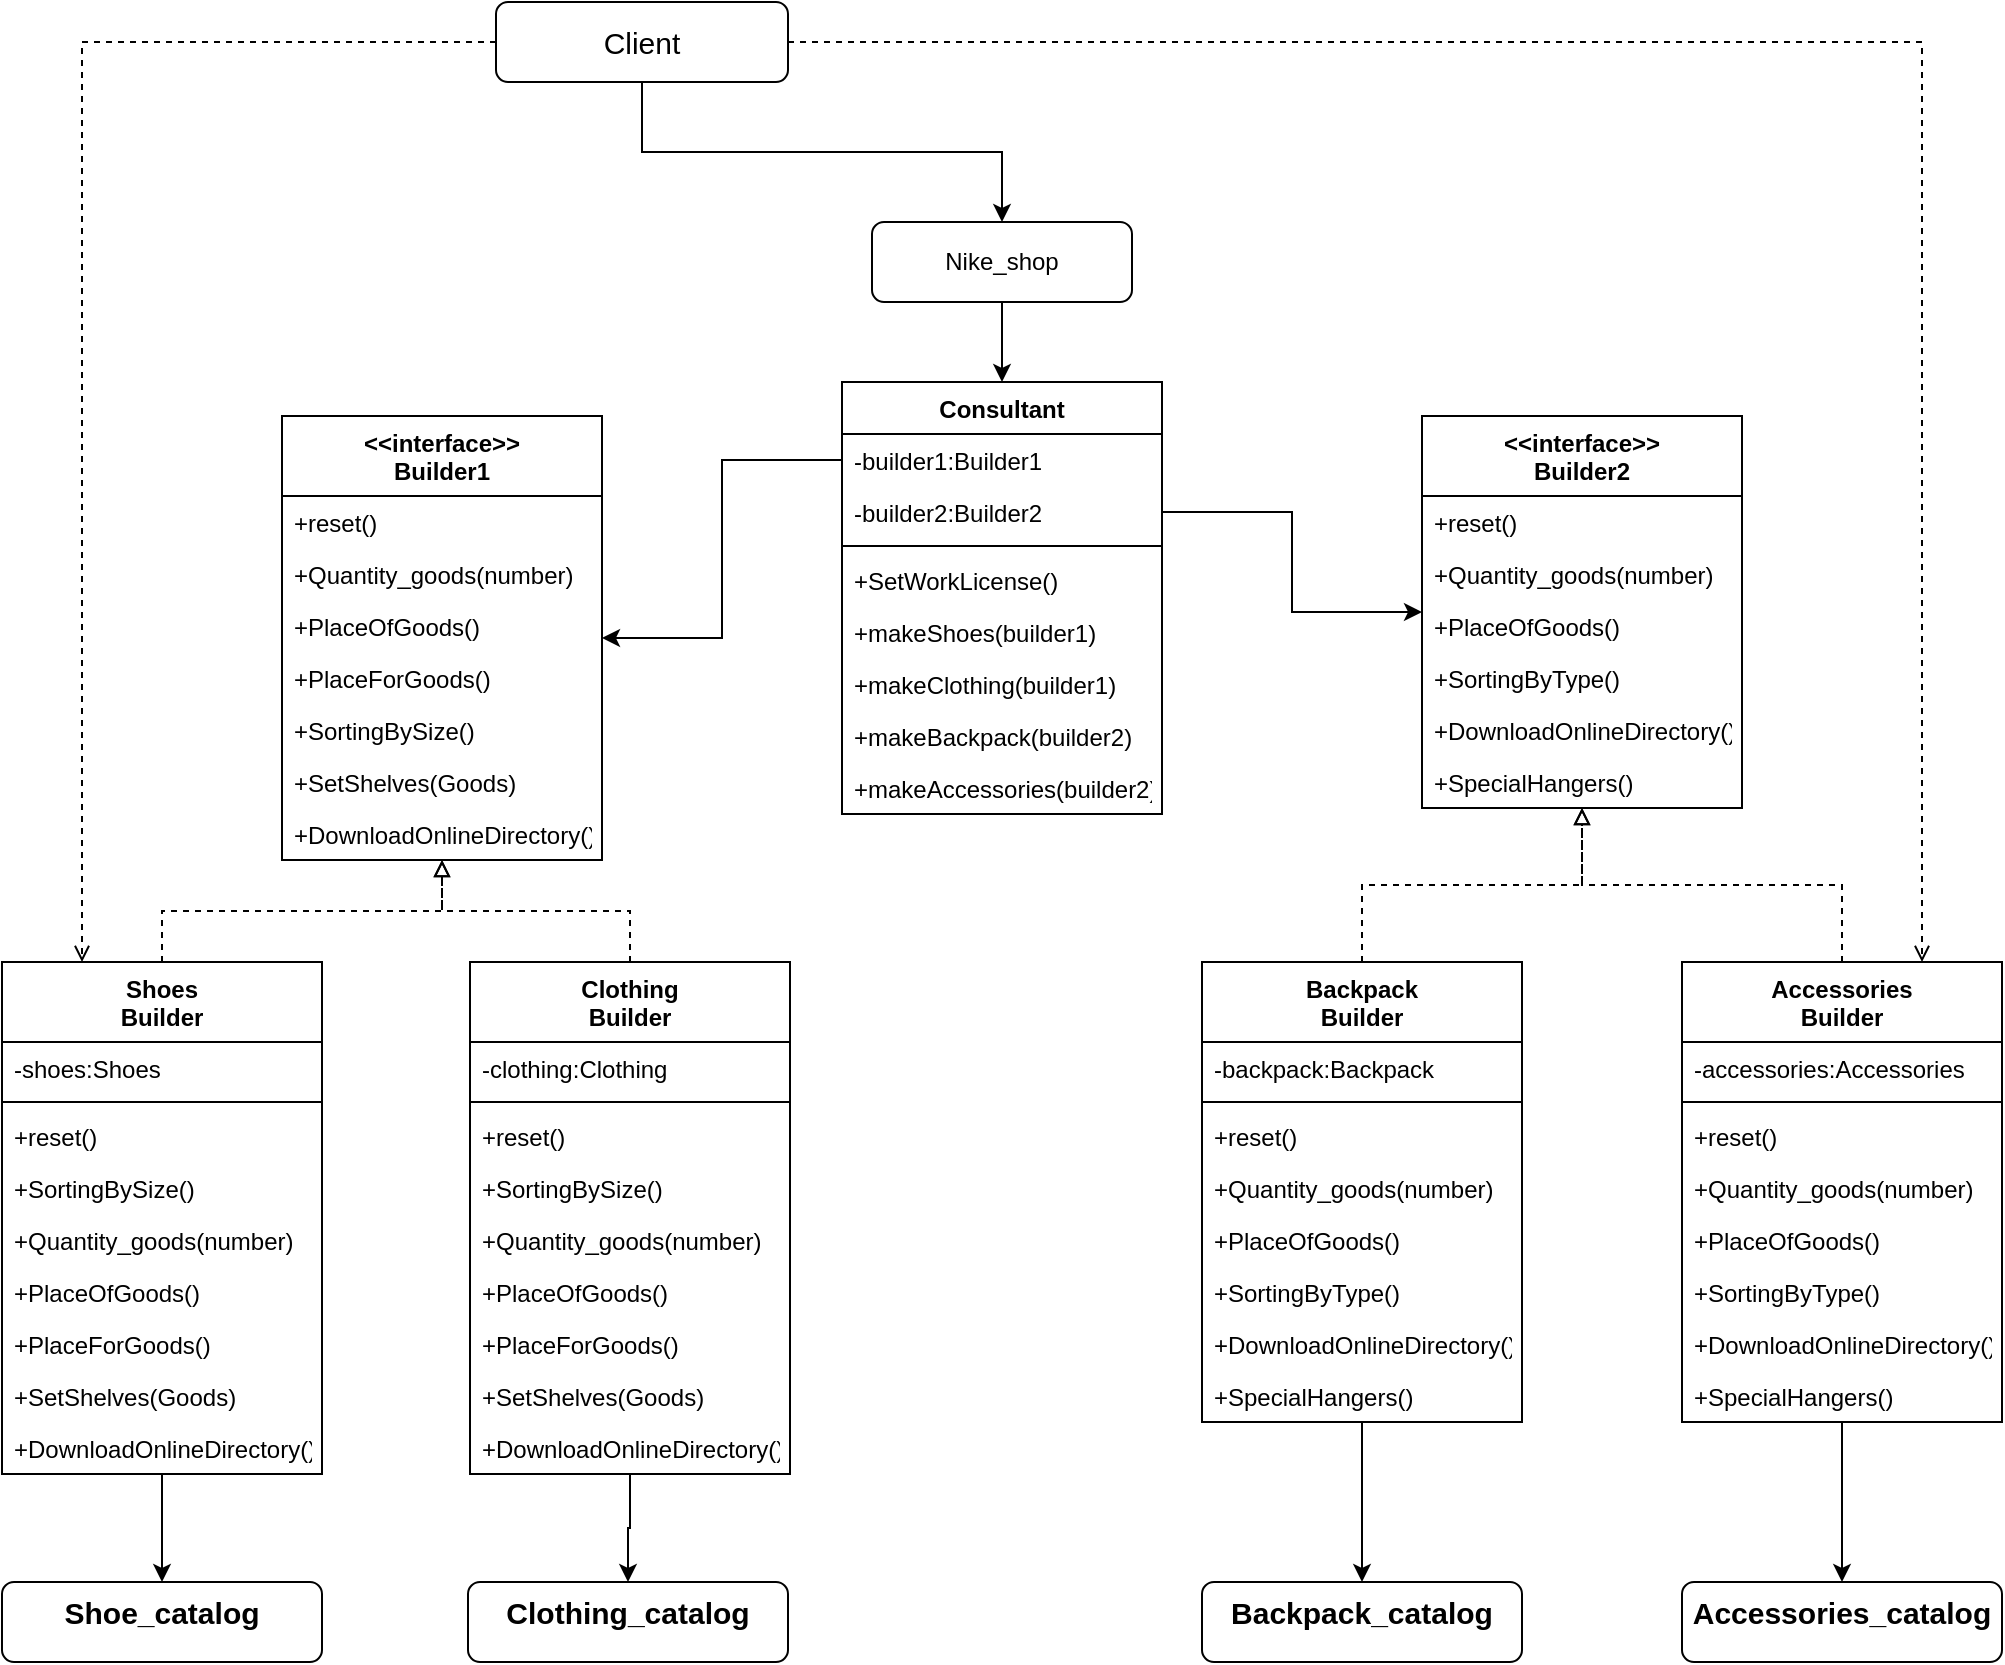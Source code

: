 <mxfile version="19.0.0" type="device"><diagram id="C5RBs43oDa-KdzZeNtuy" name="Page-1"><mxGraphModel dx="1038" dy="649" grid="1" gridSize="10" guides="1" tooltips="1" connect="1" arrows="1" fold="1" page="1" pageScale="1" pageWidth="827" pageHeight="1169" math="0" shadow="0"><root><mxCell id="WIyWlLk6GJQsqaUBKTNV-0"/><mxCell id="WIyWlLk6GJQsqaUBKTNV-1" parent="WIyWlLk6GJQsqaUBKTNV-0"/><mxCell id="Y2ET0zggPLrMAuGRMb3M-99" style="edgeStyle=orthogonalEdgeStyle;rounded=0;orthogonalLoop=1;jettySize=auto;html=1;exitX=0.5;exitY=1;exitDx=0;exitDy=0;entryX=0.5;entryY=0;entryDx=0;entryDy=0;fontSize=15;endArrow=classic;endFill=1;" parent="WIyWlLk6GJQsqaUBKTNV-1" source="Y2ET0zggPLrMAuGRMb3M-0" target="Y2ET0zggPLrMAuGRMb3M-1" edge="1"><mxGeometry relative="1" as="geometry"/></mxCell><mxCell id="Y2ET0zggPLrMAuGRMb3M-0" value="Nike_shop" style="rounded=1;whiteSpace=wrap;html=1;" parent="WIyWlLk6GJQsqaUBKTNV-1" vertex="1"><mxGeometry x="535" y="140" width="130" height="40" as="geometry"/></mxCell><mxCell id="Y2ET0zggPLrMAuGRMb3M-1" value="Consultant" style="swimlane;fontStyle=1;align=center;verticalAlign=top;childLayout=stackLayout;horizontal=1;startSize=26;horizontalStack=0;resizeParent=1;resizeParentMax=0;resizeLast=0;collapsible=1;marginBottom=0;" parent="WIyWlLk6GJQsqaUBKTNV-1" vertex="1"><mxGeometry x="520" y="220" width="160" height="216" as="geometry"/></mxCell><mxCell id="Y2ET0zggPLrMAuGRMb3M-2" value="-builder1:Builder1" style="text;strokeColor=none;fillColor=none;align=left;verticalAlign=top;spacingLeft=4;spacingRight=4;overflow=hidden;rotatable=0;points=[[0,0.5],[1,0.5]];portConstraint=eastwest;" parent="Y2ET0zggPLrMAuGRMb3M-1" vertex="1"><mxGeometry y="26" width="160" height="26" as="geometry"/></mxCell><mxCell id="Y2ET0zggPLrMAuGRMb3M-95" value="-builder2:Builder2" style="text;strokeColor=none;fillColor=none;align=left;verticalAlign=top;spacingLeft=4;spacingRight=4;overflow=hidden;rotatable=0;points=[[0,0.5],[1,0.5]];portConstraint=eastwest;" parent="Y2ET0zggPLrMAuGRMb3M-1" vertex="1"><mxGeometry y="52" width="160" height="26" as="geometry"/></mxCell><mxCell id="Y2ET0zggPLrMAuGRMb3M-3" value="" style="line;strokeWidth=1;fillColor=none;align=left;verticalAlign=middle;spacingTop=-1;spacingLeft=3;spacingRight=3;rotatable=0;labelPosition=right;points=[];portConstraint=eastwest;" parent="Y2ET0zggPLrMAuGRMb3M-1" vertex="1"><mxGeometry y="78" width="160" height="8" as="geometry"/></mxCell><mxCell id="Y2ET0zggPLrMAuGRMb3M-4" value="+SetWorkLicense()" style="text;strokeColor=none;fillColor=none;align=left;verticalAlign=top;spacingLeft=4;spacingRight=4;overflow=hidden;rotatable=0;points=[[0,0.5],[1,0.5]];portConstraint=eastwest;" parent="Y2ET0zggPLrMAuGRMb3M-1" vertex="1"><mxGeometry y="86" width="160" height="26" as="geometry"/></mxCell><mxCell id="Y2ET0zggPLrMAuGRMb3M-96" value="+makeShoes(builder1)" style="text;strokeColor=none;fillColor=none;align=left;verticalAlign=top;spacingLeft=4;spacingRight=4;overflow=hidden;rotatable=0;points=[[0,0.5],[1,0.5]];portConstraint=eastwest;" parent="Y2ET0zggPLrMAuGRMb3M-1" vertex="1"><mxGeometry y="112" width="160" height="26" as="geometry"/></mxCell><mxCell id="Y2ET0zggPLrMAuGRMb3M-104" value="+makeClothing(builder1)" style="text;strokeColor=none;fillColor=none;align=left;verticalAlign=top;spacingLeft=4;spacingRight=4;overflow=hidden;rotatable=0;points=[[0,0.5],[1,0.5]];portConstraint=eastwest;" parent="Y2ET0zggPLrMAuGRMb3M-1" vertex="1"><mxGeometry y="138" width="160" height="26" as="geometry"/></mxCell><mxCell id="Y2ET0zggPLrMAuGRMb3M-105" value="+makeBackpack(builder2)" style="text;strokeColor=none;fillColor=none;align=left;verticalAlign=top;spacingLeft=4;spacingRight=4;overflow=hidden;rotatable=0;points=[[0,0.5],[1,0.5]];portConstraint=eastwest;" parent="Y2ET0zggPLrMAuGRMb3M-1" vertex="1"><mxGeometry y="164" width="160" height="26" as="geometry"/></mxCell><mxCell id="Y2ET0zggPLrMAuGRMb3M-106" value="+makeAccessories(builder2)" style="text;strokeColor=none;fillColor=none;align=left;verticalAlign=top;spacingLeft=4;spacingRight=4;overflow=hidden;rotatable=0;points=[[0,0.5],[1,0.5]];portConstraint=eastwest;" parent="Y2ET0zggPLrMAuGRMb3M-1" vertex="1"><mxGeometry y="190" width="160" height="26" as="geometry"/></mxCell><mxCell id="Y2ET0zggPLrMAuGRMb3M-5" value="&lt;&lt;interface&gt;&gt;&#10;Builder1" style="swimlane;fontStyle=1;align=center;verticalAlign=top;childLayout=stackLayout;horizontal=1;startSize=40;horizontalStack=0;resizeParent=1;resizeParentMax=0;resizeLast=0;collapsible=1;marginBottom=0;" parent="WIyWlLk6GJQsqaUBKTNV-1" vertex="1"><mxGeometry x="240" y="237" width="160" height="222" as="geometry"/></mxCell><mxCell id="Y2ET0zggPLrMAuGRMb3M-82" value="+reset()" style="text;strokeColor=none;fillColor=none;align=left;verticalAlign=top;spacingLeft=4;spacingRight=4;overflow=hidden;rotatable=0;points=[[0,0.5],[1,0.5]];portConstraint=eastwest;" parent="Y2ET0zggPLrMAuGRMb3M-5" vertex="1"><mxGeometry y="40" width="160" height="26" as="geometry"/></mxCell><mxCell id="Y2ET0zggPLrMAuGRMb3M-8" value="+Quantity_goods(number)" style="text;strokeColor=none;fillColor=none;align=left;verticalAlign=top;spacingLeft=4;spacingRight=4;overflow=hidden;rotatable=0;points=[[0,0.5],[1,0.5]];portConstraint=eastwest;" parent="Y2ET0zggPLrMAuGRMb3M-5" vertex="1"><mxGeometry y="66" width="160" height="26" as="geometry"/></mxCell><mxCell id="Y2ET0zggPLrMAuGRMb3M-11" value="+PlaceOfGoods()" style="text;strokeColor=none;fillColor=none;align=left;verticalAlign=top;spacingLeft=4;spacingRight=4;overflow=hidden;rotatable=0;points=[[0,0.5],[1,0.5]];portConstraint=eastwest;" parent="Y2ET0zggPLrMAuGRMb3M-5" vertex="1"><mxGeometry y="92" width="160" height="26" as="geometry"/></mxCell><mxCell id="Y2ET0zggPLrMAuGRMb3M-12" value="+PlaceForGoods()" style="text;strokeColor=none;fillColor=none;align=left;verticalAlign=top;spacingLeft=4;spacingRight=4;overflow=hidden;rotatable=0;points=[[0,0.5],[1,0.5]];portConstraint=eastwest;" parent="Y2ET0zggPLrMAuGRMb3M-5" vertex="1"><mxGeometry y="118" width="160" height="26" as="geometry"/></mxCell><mxCell id="Y2ET0zggPLrMAuGRMb3M-13" value="+SortingBySize()" style="text;strokeColor=none;fillColor=none;align=left;verticalAlign=top;spacingLeft=4;spacingRight=4;overflow=hidden;rotatable=0;points=[[0,0.5],[1,0.5]];portConstraint=eastwest;" parent="Y2ET0zggPLrMAuGRMb3M-5" vertex="1"><mxGeometry y="144" width="160" height="26" as="geometry"/></mxCell><mxCell id="Y2ET0zggPLrMAuGRMb3M-75" value="+SetShelves(Goods)" style="text;strokeColor=none;fillColor=none;align=left;verticalAlign=top;spacingLeft=4;spacingRight=4;overflow=hidden;rotatable=0;points=[[0,0.5],[1,0.5]];portConstraint=eastwest;" parent="Y2ET0zggPLrMAuGRMb3M-5" vertex="1"><mxGeometry y="170" width="160" height="26" as="geometry"/></mxCell><mxCell id="Y2ET0zggPLrMAuGRMb3M-14" value="+DownloadOnlineDirectory()" style="text;strokeColor=none;fillColor=none;align=left;verticalAlign=top;spacingLeft=4;spacingRight=4;overflow=hidden;rotatable=0;points=[[0,0.5],[1,0.5]];portConstraint=eastwest;" parent="Y2ET0zggPLrMAuGRMb3M-5" vertex="1"><mxGeometry y="196" width="160" height="26" as="geometry"/></mxCell><mxCell id="Y2ET0zggPLrMAuGRMb3M-25" value="" style="edgeStyle=orthogonalEdgeStyle;rounded=0;orthogonalLoop=1;jettySize=auto;html=1;" parent="WIyWlLk6GJQsqaUBKTNV-1" source="Y2ET0zggPLrMAuGRMb3M-15" target="Y2ET0zggPLrMAuGRMb3M-24" edge="1"><mxGeometry relative="1" as="geometry"/></mxCell><mxCell id="Y2ET0zggPLrMAuGRMb3M-26" style="edgeStyle=orthogonalEdgeStyle;rounded=0;orthogonalLoop=1;jettySize=auto;html=1;exitX=0.5;exitY=0;exitDx=0;exitDy=0;fontSize=15;endArrow=block;endFill=0;dashed=1;" parent="WIyWlLk6GJQsqaUBKTNV-1" source="Y2ET0zggPLrMAuGRMb3M-15" target="Y2ET0zggPLrMAuGRMb3M-5" edge="1"><mxGeometry relative="1" as="geometry"/></mxCell><mxCell id="Y2ET0zggPLrMAuGRMb3M-15" value="Shoes&#10;Builder" style="swimlane;fontStyle=1;align=center;verticalAlign=top;childLayout=stackLayout;horizontal=1;startSize=40;horizontalStack=0;resizeParent=1;resizeParentMax=0;resizeLast=0;collapsible=1;marginBottom=0;" parent="WIyWlLk6GJQsqaUBKTNV-1" vertex="1"><mxGeometry x="100" y="510" width="160" height="256" as="geometry"/></mxCell><mxCell id="Y2ET0zggPLrMAuGRMb3M-16" value="-shoes:Shoes" style="text;strokeColor=none;fillColor=none;align=left;verticalAlign=top;spacingLeft=4;spacingRight=4;overflow=hidden;rotatable=0;points=[[0,0.5],[1,0.5]];portConstraint=eastwest;" parent="Y2ET0zggPLrMAuGRMb3M-15" vertex="1"><mxGeometry y="40" width="160" height="26" as="geometry"/></mxCell><mxCell id="Y2ET0zggPLrMAuGRMb3M-17" value="" style="line;strokeWidth=1;fillColor=none;align=left;verticalAlign=middle;spacingTop=-1;spacingLeft=3;spacingRight=3;rotatable=0;labelPosition=right;points=[];portConstraint=eastwest;" parent="Y2ET0zggPLrMAuGRMb3M-15" vertex="1"><mxGeometry y="66" width="160" height="8" as="geometry"/></mxCell><mxCell id="Y2ET0zggPLrMAuGRMb3M-83" value="+reset()" style="text;strokeColor=none;fillColor=none;align=left;verticalAlign=top;spacingLeft=4;spacingRight=4;overflow=hidden;rotatable=0;points=[[0,0.5],[1,0.5]];portConstraint=eastwest;" parent="Y2ET0zggPLrMAuGRMb3M-15" vertex="1"><mxGeometry y="74" width="160" height="26" as="geometry"/></mxCell><mxCell id="Y2ET0zggPLrMAuGRMb3M-22" value="+SortingBySize()" style="text;strokeColor=none;fillColor=none;align=left;verticalAlign=top;spacingLeft=4;spacingRight=4;overflow=hidden;rotatable=0;points=[[0,0.5],[1,0.5]];portConstraint=eastwest;" parent="Y2ET0zggPLrMAuGRMb3M-15" vertex="1"><mxGeometry y="100" width="160" height="26" as="geometry"/></mxCell><mxCell id="Y2ET0zggPLrMAuGRMb3M-19" value="+Quantity_goods(number)" style="text;strokeColor=none;fillColor=none;align=left;verticalAlign=top;spacingLeft=4;spacingRight=4;overflow=hidden;rotatable=0;points=[[0,0.5],[1,0.5]];portConstraint=eastwest;" parent="Y2ET0zggPLrMAuGRMb3M-15" vertex="1"><mxGeometry y="126" width="160" height="26" as="geometry"/></mxCell><mxCell id="Y2ET0zggPLrMAuGRMb3M-20" value="+PlaceOfGoods()" style="text;strokeColor=none;fillColor=none;align=left;verticalAlign=top;spacingLeft=4;spacingRight=4;overflow=hidden;rotatable=0;points=[[0,0.5],[1,0.5]];portConstraint=eastwest;" parent="Y2ET0zggPLrMAuGRMb3M-15" vertex="1"><mxGeometry y="152" width="160" height="26" as="geometry"/></mxCell><mxCell id="Y2ET0zggPLrMAuGRMb3M-21" value="+PlaceForGoods()" style="text;strokeColor=none;fillColor=none;align=left;verticalAlign=top;spacingLeft=4;spacingRight=4;overflow=hidden;rotatable=0;points=[[0,0.5],[1,0.5]];portConstraint=eastwest;" parent="Y2ET0zggPLrMAuGRMb3M-15" vertex="1"><mxGeometry y="178" width="160" height="26" as="geometry"/></mxCell><mxCell id="Y2ET0zggPLrMAuGRMb3M-76" value="+SetShelves(Goods)" style="text;strokeColor=none;fillColor=none;align=left;verticalAlign=top;spacingLeft=4;spacingRight=4;overflow=hidden;rotatable=0;points=[[0,0.5],[1,0.5]];portConstraint=eastwest;" parent="Y2ET0zggPLrMAuGRMb3M-15" vertex="1"><mxGeometry y="204" width="160" height="26" as="geometry"/></mxCell><mxCell id="Y2ET0zggPLrMAuGRMb3M-23" value="+DownloadOnlineDirectory()" style="text;strokeColor=none;fillColor=none;align=left;verticalAlign=top;spacingLeft=4;spacingRight=4;overflow=hidden;rotatable=0;points=[[0,0.5],[1,0.5]];portConstraint=eastwest;" parent="Y2ET0zggPLrMAuGRMb3M-15" vertex="1"><mxGeometry y="230" width="160" height="26" as="geometry"/></mxCell><mxCell id="Y2ET0zggPLrMAuGRMb3M-24" value="&lt;font style=&quot;font-size: 15px;&quot;&gt;Shoe_catalog&lt;/font&gt;" style="rounded=1;whiteSpace=wrap;html=1;verticalAlign=top;fontStyle=1;startSize=40;" parent="WIyWlLk6GJQsqaUBKTNV-1" vertex="1"><mxGeometry x="100" y="820" width="160" height="40" as="geometry"/></mxCell><mxCell id="Y2ET0zggPLrMAuGRMb3M-36" value="" style="edgeStyle=orthogonalEdgeStyle;rounded=0;orthogonalLoop=1;jettySize=auto;html=1;fontSize=15;endArrow=classic;endFill=1;" parent="WIyWlLk6GJQsqaUBKTNV-1" source="Y2ET0zggPLrMAuGRMb3M-27" target="Y2ET0zggPLrMAuGRMb3M-35" edge="1"><mxGeometry relative="1" as="geometry"/></mxCell><mxCell id="Y2ET0zggPLrMAuGRMb3M-37" style="edgeStyle=orthogonalEdgeStyle;rounded=0;orthogonalLoop=1;jettySize=auto;html=1;exitX=0.5;exitY=0;exitDx=0;exitDy=0;fontSize=15;endArrow=block;endFill=0;dashed=1;" parent="WIyWlLk6GJQsqaUBKTNV-1" source="Y2ET0zggPLrMAuGRMb3M-27" target="Y2ET0zggPLrMAuGRMb3M-5" edge="1"><mxGeometry relative="1" as="geometry"/></mxCell><mxCell id="Y2ET0zggPLrMAuGRMb3M-27" value="Clothing&#10;Builder" style="swimlane;fontStyle=1;align=center;verticalAlign=top;childLayout=stackLayout;horizontal=1;startSize=40;horizontalStack=0;resizeParent=1;resizeParentMax=0;resizeLast=0;collapsible=1;marginBottom=0;" parent="WIyWlLk6GJQsqaUBKTNV-1" vertex="1"><mxGeometry x="334" y="510" width="160" height="256" as="geometry"/></mxCell><mxCell id="Y2ET0zggPLrMAuGRMb3M-28" value="-clothing:Clothing" style="text;strokeColor=none;fillColor=none;align=left;verticalAlign=top;spacingLeft=4;spacingRight=4;overflow=hidden;rotatable=0;points=[[0,0.5],[1,0.5]];portConstraint=eastwest;" parent="Y2ET0zggPLrMAuGRMb3M-27" vertex="1"><mxGeometry y="40" width="160" height="26" as="geometry"/></mxCell><mxCell id="Y2ET0zggPLrMAuGRMb3M-29" value="" style="line;strokeWidth=1;fillColor=none;align=left;verticalAlign=middle;spacingTop=-1;spacingLeft=3;spacingRight=3;rotatable=0;labelPosition=right;points=[];portConstraint=eastwest;" parent="Y2ET0zggPLrMAuGRMb3M-27" vertex="1"><mxGeometry y="66" width="160" height="8" as="geometry"/></mxCell><mxCell id="Y2ET0zggPLrMAuGRMb3M-84" value="+reset()" style="text;strokeColor=none;fillColor=none;align=left;verticalAlign=top;spacingLeft=4;spacingRight=4;overflow=hidden;rotatable=0;points=[[0,0.5],[1,0.5]];portConstraint=eastwest;" parent="Y2ET0zggPLrMAuGRMb3M-27" vertex="1"><mxGeometry y="74" width="160" height="26" as="geometry"/></mxCell><mxCell id="Y2ET0zggPLrMAuGRMb3M-30" value="+SortingBySize()" style="text;strokeColor=none;fillColor=none;align=left;verticalAlign=top;spacingLeft=4;spacingRight=4;overflow=hidden;rotatable=0;points=[[0,0.5],[1,0.5]];portConstraint=eastwest;" parent="Y2ET0zggPLrMAuGRMb3M-27" vertex="1"><mxGeometry y="100" width="160" height="26" as="geometry"/></mxCell><mxCell id="Y2ET0zggPLrMAuGRMb3M-31" value="+Quantity_goods(number)" style="text;strokeColor=none;fillColor=none;align=left;verticalAlign=top;spacingLeft=4;spacingRight=4;overflow=hidden;rotatable=0;points=[[0,0.5],[1,0.5]];portConstraint=eastwest;" parent="Y2ET0zggPLrMAuGRMb3M-27" vertex="1"><mxGeometry y="126" width="160" height="26" as="geometry"/></mxCell><mxCell id="Y2ET0zggPLrMAuGRMb3M-32" value="+PlaceOfGoods()" style="text;strokeColor=none;fillColor=none;align=left;verticalAlign=top;spacingLeft=4;spacingRight=4;overflow=hidden;rotatable=0;points=[[0,0.5],[1,0.5]];portConstraint=eastwest;" parent="Y2ET0zggPLrMAuGRMb3M-27" vertex="1"><mxGeometry y="152" width="160" height="26" as="geometry"/></mxCell><mxCell id="Y2ET0zggPLrMAuGRMb3M-33" value="+PlaceForGoods()" style="text;strokeColor=none;fillColor=none;align=left;verticalAlign=top;spacingLeft=4;spacingRight=4;overflow=hidden;rotatable=0;points=[[0,0.5],[1,0.5]];portConstraint=eastwest;" parent="Y2ET0zggPLrMAuGRMb3M-27" vertex="1"><mxGeometry y="178" width="160" height="26" as="geometry"/></mxCell><mxCell id="Y2ET0zggPLrMAuGRMb3M-77" value="+SetShelves(Goods)" style="text;strokeColor=none;fillColor=none;align=left;verticalAlign=top;spacingLeft=4;spacingRight=4;overflow=hidden;rotatable=0;points=[[0,0.5],[1,0.5]];portConstraint=eastwest;" parent="Y2ET0zggPLrMAuGRMb3M-27" vertex="1"><mxGeometry y="204" width="160" height="26" as="geometry"/></mxCell><mxCell id="Y2ET0zggPLrMAuGRMb3M-34" value="+DownloadOnlineDirectory()" style="text;strokeColor=none;fillColor=none;align=left;verticalAlign=top;spacingLeft=4;spacingRight=4;overflow=hidden;rotatable=0;points=[[0,0.5],[1,0.5]];portConstraint=eastwest;" parent="Y2ET0zggPLrMAuGRMb3M-27" vertex="1"><mxGeometry y="230" width="160" height="26" as="geometry"/></mxCell><mxCell id="Y2ET0zggPLrMAuGRMb3M-35" value="&lt;font style=&quot;font-size: 15px;&quot;&gt;Clothing_catalog&lt;/font&gt;" style="rounded=1;whiteSpace=wrap;html=1;verticalAlign=top;fontStyle=1;startSize=40;" parent="WIyWlLk6GJQsqaUBKTNV-1" vertex="1"><mxGeometry x="333" y="820" width="160" height="40" as="geometry"/></mxCell><mxCell id="Y2ET0zggPLrMAuGRMb3M-47" value="&lt;&lt;interface&gt;&gt;&#10;Builder2" style="swimlane;fontStyle=1;align=center;verticalAlign=top;childLayout=stackLayout;horizontal=1;startSize=40;horizontalStack=0;resizeParent=1;resizeParentMax=0;resizeLast=0;collapsible=1;marginBottom=0;" parent="WIyWlLk6GJQsqaUBKTNV-1" vertex="1"><mxGeometry x="810" y="237" width="160" height="196" as="geometry"/></mxCell><mxCell id="Y2ET0zggPLrMAuGRMb3M-48" value="+reset()" style="text;strokeColor=none;fillColor=none;align=left;verticalAlign=top;spacingLeft=4;spacingRight=4;overflow=hidden;rotatable=0;points=[[0,0.5],[1,0.5]];portConstraint=eastwest;" parent="Y2ET0zggPLrMAuGRMb3M-47" vertex="1"><mxGeometry y="40" width="160" height="26" as="geometry"/></mxCell><mxCell id="Y2ET0zggPLrMAuGRMb3M-79" value="+Quantity_goods(number)" style="text;strokeColor=none;fillColor=none;align=left;verticalAlign=top;spacingLeft=4;spacingRight=4;overflow=hidden;rotatable=0;points=[[0,0.5],[1,0.5]];portConstraint=eastwest;" parent="Y2ET0zggPLrMAuGRMb3M-47" vertex="1"><mxGeometry y="66" width="160" height="26" as="geometry"/></mxCell><mxCell id="Y2ET0zggPLrMAuGRMb3M-49" value="+PlaceOfGoods()" style="text;strokeColor=none;fillColor=none;align=left;verticalAlign=top;spacingLeft=4;spacingRight=4;overflow=hidden;rotatable=0;points=[[0,0.5],[1,0.5]];portConstraint=eastwest;" parent="Y2ET0zggPLrMAuGRMb3M-47" vertex="1"><mxGeometry y="92" width="160" height="26" as="geometry"/></mxCell><mxCell id="Y2ET0zggPLrMAuGRMb3M-51" value="+SortingByType()" style="text;strokeColor=none;fillColor=none;align=left;verticalAlign=top;spacingLeft=4;spacingRight=4;overflow=hidden;rotatable=0;points=[[0,0.5],[1,0.5]];portConstraint=eastwest;" parent="Y2ET0zggPLrMAuGRMb3M-47" vertex="1"><mxGeometry y="118" width="160" height="26" as="geometry"/></mxCell><mxCell id="Y2ET0zggPLrMAuGRMb3M-52" value="+DownloadOnlineDirectory()" style="text;strokeColor=none;fillColor=none;align=left;verticalAlign=top;spacingLeft=4;spacingRight=4;overflow=hidden;rotatable=0;points=[[0,0.5],[1,0.5]];portConstraint=eastwest;" parent="Y2ET0zggPLrMAuGRMb3M-47" vertex="1"><mxGeometry y="144" width="160" height="26" as="geometry"/></mxCell><mxCell id="Y2ET0zggPLrMAuGRMb3M-78" value="+SpecialHangers()" style="text;strokeColor=none;fillColor=none;align=left;verticalAlign=top;spacingLeft=4;spacingRight=4;overflow=hidden;rotatable=0;points=[[0,0.5],[1,0.5]];portConstraint=eastwest;" parent="Y2ET0zggPLrMAuGRMb3M-47" vertex="1"><mxGeometry y="170" width="160" height="26" as="geometry"/></mxCell><mxCell id="Y2ET0zggPLrMAuGRMb3M-53" value="" style="edgeStyle=orthogonalEdgeStyle;rounded=0;orthogonalLoop=1;jettySize=auto;html=1;" parent="WIyWlLk6GJQsqaUBKTNV-1" source="Y2ET0zggPLrMAuGRMb3M-55" target="Y2ET0zggPLrMAuGRMb3M-63" edge="1"><mxGeometry relative="1" as="geometry"/></mxCell><mxCell id="Y2ET0zggPLrMAuGRMb3M-54" style="edgeStyle=orthogonalEdgeStyle;rounded=0;orthogonalLoop=1;jettySize=auto;html=1;exitX=0.5;exitY=0;exitDx=0;exitDy=0;fontSize=15;endArrow=block;endFill=0;dashed=1;" parent="WIyWlLk6GJQsqaUBKTNV-1" source="Y2ET0zggPLrMAuGRMb3M-55" target="Y2ET0zggPLrMAuGRMb3M-47" edge="1"><mxGeometry relative="1" as="geometry"/></mxCell><mxCell id="Y2ET0zggPLrMAuGRMb3M-55" value="Backpack&#10;Builder" style="swimlane;fontStyle=1;align=center;verticalAlign=top;childLayout=stackLayout;horizontal=1;startSize=40;horizontalStack=0;resizeParent=1;resizeParentMax=0;resizeLast=0;collapsible=1;marginBottom=0;" parent="WIyWlLk6GJQsqaUBKTNV-1" vertex="1"><mxGeometry x="700" y="510" width="160" height="230" as="geometry"/></mxCell><mxCell id="Y2ET0zggPLrMAuGRMb3M-56" value="-backpack:Backpack" style="text;strokeColor=none;fillColor=none;align=left;verticalAlign=top;spacingLeft=4;spacingRight=4;overflow=hidden;rotatable=0;points=[[0,0.5],[1,0.5]];portConstraint=eastwest;" parent="Y2ET0zggPLrMAuGRMb3M-55" vertex="1"><mxGeometry y="40" width="160" height="26" as="geometry"/></mxCell><mxCell id="Y2ET0zggPLrMAuGRMb3M-57" value="" style="line;strokeWidth=1;fillColor=none;align=left;verticalAlign=middle;spacingTop=-1;spacingLeft=3;spacingRight=3;rotatable=0;labelPosition=right;points=[];portConstraint=eastwest;" parent="Y2ET0zggPLrMAuGRMb3M-55" vertex="1"><mxGeometry y="66" width="160" height="8" as="geometry"/></mxCell><mxCell id="Y2ET0zggPLrMAuGRMb3M-80" value="+reset()" style="text;strokeColor=none;fillColor=none;align=left;verticalAlign=top;spacingLeft=4;spacingRight=4;overflow=hidden;rotatable=0;points=[[0,0.5],[1,0.5]];portConstraint=eastwest;" parent="Y2ET0zggPLrMAuGRMb3M-55" vertex="1"><mxGeometry y="74" width="160" height="26" as="geometry"/></mxCell><mxCell id="Y2ET0zggPLrMAuGRMb3M-85" value="+Quantity_goods(number)" style="text;strokeColor=none;fillColor=none;align=left;verticalAlign=top;spacingLeft=4;spacingRight=4;overflow=hidden;rotatable=0;points=[[0,0.5],[1,0.5]];portConstraint=eastwest;" parent="Y2ET0zggPLrMAuGRMb3M-55" vertex="1"><mxGeometry y="100" width="160" height="26" as="geometry"/></mxCell><mxCell id="Y2ET0zggPLrMAuGRMb3M-87" value="+PlaceOfGoods()" style="text;strokeColor=none;fillColor=none;align=left;verticalAlign=top;spacingLeft=4;spacingRight=4;overflow=hidden;rotatable=0;points=[[0,0.5],[1,0.5]];portConstraint=eastwest;" parent="Y2ET0zggPLrMAuGRMb3M-55" vertex="1"><mxGeometry y="126" width="160" height="26" as="geometry"/></mxCell><mxCell id="Y2ET0zggPLrMAuGRMb3M-89" value="+SortingByType()" style="text;strokeColor=none;fillColor=none;align=left;verticalAlign=top;spacingLeft=4;spacingRight=4;overflow=hidden;rotatable=0;points=[[0,0.5],[1,0.5]];portConstraint=eastwest;" parent="Y2ET0zggPLrMAuGRMb3M-55" vertex="1"><mxGeometry y="152" width="160" height="26" as="geometry"/></mxCell><mxCell id="Y2ET0zggPLrMAuGRMb3M-91" value="+DownloadOnlineDirectory()" style="text;strokeColor=none;fillColor=none;align=left;verticalAlign=top;spacingLeft=4;spacingRight=4;overflow=hidden;rotatable=0;points=[[0,0.5],[1,0.5]];portConstraint=eastwest;" parent="Y2ET0zggPLrMAuGRMb3M-55" vertex="1"><mxGeometry y="178" width="160" height="26" as="geometry"/></mxCell><mxCell id="Y2ET0zggPLrMAuGRMb3M-93" value="+SpecialHangers()" style="text;strokeColor=none;fillColor=none;align=left;verticalAlign=top;spacingLeft=4;spacingRight=4;overflow=hidden;rotatable=0;points=[[0,0.5],[1,0.5]];portConstraint=eastwest;" parent="Y2ET0zggPLrMAuGRMb3M-55" vertex="1"><mxGeometry y="204" width="160" height="26" as="geometry"/></mxCell><mxCell id="Y2ET0zggPLrMAuGRMb3M-63" value="&lt;font style=&quot;font-size: 15px;&quot;&gt;&lt;span style=&quot;&quot;&gt;Backpack&lt;/span&gt;_catalog&lt;/font&gt;" style="rounded=1;whiteSpace=wrap;html=1;verticalAlign=top;fontStyle=1;startSize=40;" parent="WIyWlLk6GJQsqaUBKTNV-1" vertex="1"><mxGeometry x="700" y="820" width="160" height="40" as="geometry"/></mxCell><mxCell id="Y2ET0zggPLrMAuGRMb3M-64" value="" style="edgeStyle=orthogonalEdgeStyle;rounded=0;orthogonalLoop=1;jettySize=auto;html=1;fontSize=15;endArrow=classic;endFill=1;" parent="WIyWlLk6GJQsqaUBKTNV-1" source="Y2ET0zggPLrMAuGRMb3M-66" target="Y2ET0zggPLrMAuGRMb3M-74" edge="1"><mxGeometry relative="1" as="geometry"/></mxCell><mxCell id="Y2ET0zggPLrMAuGRMb3M-65" style="edgeStyle=orthogonalEdgeStyle;rounded=0;orthogonalLoop=1;jettySize=auto;html=1;exitX=0.5;exitY=0;exitDx=0;exitDy=0;fontSize=15;endArrow=block;endFill=0;dashed=1;" parent="WIyWlLk6GJQsqaUBKTNV-1" source="Y2ET0zggPLrMAuGRMb3M-66" target="Y2ET0zggPLrMAuGRMb3M-47" edge="1"><mxGeometry relative="1" as="geometry"/></mxCell><mxCell id="Y2ET0zggPLrMAuGRMb3M-66" value="Accessories&#10;Builder" style="swimlane;fontStyle=1;align=center;verticalAlign=top;childLayout=stackLayout;horizontal=1;startSize=40;horizontalStack=0;resizeParent=1;resizeParentMax=0;resizeLast=0;collapsible=1;marginBottom=0;" parent="WIyWlLk6GJQsqaUBKTNV-1" vertex="1"><mxGeometry x="940" y="510" width="160" height="230" as="geometry"/></mxCell><mxCell id="Y2ET0zggPLrMAuGRMb3M-67" value="-accessories:Accessories" style="text;strokeColor=none;fillColor=none;align=left;verticalAlign=top;spacingLeft=4;spacingRight=4;overflow=hidden;rotatable=0;points=[[0,0.5],[1,0.5]];portConstraint=eastwest;" parent="Y2ET0zggPLrMAuGRMb3M-66" vertex="1"><mxGeometry y="40" width="160" height="26" as="geometry"/></mxCell><mxCell id="Y2ET0zggPLrMAuGRMb3M-68" value="" style="line;strokeWidth=1;fillColor=none;align=left;verticalAlign=middle;spacingTop=-1;spacingLeft=3;spacingRight=3;rotatable=0;labelPosition=right;points=[];portConstraint=eastwest;" parent="Y2ET0zggPLrMAuGRMb3M-66" vertex="1"><mxGeometry y="66" width="160" height="8" as="geometry"/></mxCell><mxCell id="Y2ET0zggPLrMAuGRMb3M-81" value="+reset()" style="text;strokeColor=none;fillColor=none;align=left;verticalAlign=top;spacingLeft=4;spacingRight=4;overflow=hidden;rotatable=0;points=[[0,0.5],[1,0.5]];portConstraint=eastwest;" parent="Y2ET0zggPLrMAuGRMb3M-66" vertex="1"><mxGeometry y="74" width="160" height="26" as="geometry"/></mxCell><mxCell id="Y2ET0zggPLrMAuGRMb3M-86" value="+Quantity_goods(number)" style="text;strokeColor=none;fillColor=none;align=left;verticalAlign=top;spacingLeft=4;spacingRight=4;overflow=hidden;rotatable=0;points=[[0,0.5],[1,0.5]];portConstraint=eastwest;" parent="Y2ET0zggPLrMAuGRMb3M-66" vertex="1"><mxGeometry y="100" width="160" height="26" as="geometry"/></mxCell><mxCell id="Y2ET0zggPLrMAuGRMb3M-88" value="+PlaceOfGoods()" style="text;strokeColor=none;fillColor=none;align=left;verticalAlign=top;spacingLeft=4;spacingRight=4;overflow=hidden;rotatable=0;points=[[0,0.5],[1,0.5]];portConstraint=eastwest;" parent="Y2ET0zggPLrMAuGRMb3M-66" vertex="1"><mxGeometry y="126" width="160" height="26" as="geometry"/></mxCell><mxCell id="Y2ET0zggPLrMAuGRMb3M-90" value="+SortingByType()" style="text;strokeColor=none;fillColor=none;align=left;verticalAlign=top;spacingLeft=4;spacingRight=4;overflow=hidden;rotatable=0;points=[[0,0.5],[1,0.5]];portConstraint=eastwest;" parent="Y2ET0zggPLrMAuGRMb3M-66" vertex="1"><mxGeometry y="152" width="160" height="26" as="geometry"/></mxCell><mxCell id="Y2ET0zggPLrMAuGRMb3M-92" value="+DownloadOnlineDirectory()" style="text;strokeColor=none;fillColor=none;align=left;verticalAlign=top;spacingLeft=4;spacingRight=4;overflow=hidden;rotatable=0;points=[[0,0.5],[1,0.5]];portConstraint=eastwest;" parent="Y2ET0zggPLrMAuGRMb3M-66" vertex="1"><mxGeometry y="178" width="160" height="26" as="geometry"/></mxCell><mxCell id="Y2ET0zggPLrMAuGRMb3M-94" value="+SpecialHangers()" style="text;strokeColor=none;fillColor=none;align=left;verticalAlign=top;spacingLeft=4;spacingRight=4;overflow=hidden;rotatable=0;points=[[0,0.5],[1,0.5]];portConstraint=eastwest;" parent="Y2ET0zggPLrMAuGRMb3M-66" vertex="1"><mxGeometry y="204" width="160" height="26" as="geometry"/></mxCell><mxCell id="Y2ET0zggPLrMAuGRMb3M-74" value="&lt;font style=&quot;font-size: 15px;&quot;&gt;&lt;span style=&quot;&quot;&gt;Accessories&lt;/span&gt;_catalog&lt;/font&gt;" style="rounded=1;whiteSpace=wrap;html=1;verticalAlign=top;fontStyle=1;startSize=40;" parent="WIyWlLk6GJQsqaUBKTNV-1" vertex="1"><mxGeometry x="940" y="820" width="160" height="40" as="geometry"/></mxCell><mxCell id="Y2ET0zggPLrMAuGRMb3M-97" style="edgeStyle=orthogonalEdgeStyle;rounded=0;orthogonalLoop=1;jettySize=auto;html=1;exitX=0;exitY=0.5;exitDx=0;exitDy=0;fontSize=15;endArrow=classic;endFill=1;" parent="WIyWlLk6GJQsqaUBKTNV-1" source="Y2ET0zggPLrMAuGRMb3M-2" target="Y2ET0zggPLrMAuGRMb3M-5" edge="1"><mxGeometry relative="1" as="geometry"/></mxCell><mxCell id="Y2ET0zggPLrMAuGRMb3M-98" style="edgeStyle=orthogonalEdgeStyle;rounded=0;orthogonalLoop=1;jettySize=auto;html=1;exitX=1;exitY=0.5;exitDx=0;exitDy=0;fontSize=15;endArrow=classic;endFill=1;" parent="WIyWlLk6GJQsqaUBKTNV-1" source="Y2ET0zggPLrMAuGRMb3M-95" target="Y2ET0zggPLrMAuGRMb3M-47" edge="1"><mxGeometry relative="1" as="geometry"/></mxCell><mxCell id="Y2ET0zggPLrMAuGRMb3M-101" style="edgeStyle=orthogonalEdgeStyle;rounded=0;orthogonalLoop=1;jettySize=auto;html=1;exitX=0.5;exitY=1;exitDx=0;exitDy=0;entryX=0.5;entryY=0;entryDx=0;entryDy=0;fontSize=15;endArrow=classic;endFill=1;" parent="WIyWlLk6GJQsqaUBKTNV-1" source="Y2ET0zggPLrMAuGRMb3M-100" target="Y2ET0zggPLrMAuGRMb3M-0" edge="1"><mxGeometry relative="1" as="geometry"/></mxCell><mxCell id="Y2ET0zggPLrMAuGRMb3M-102" style="edgeStyle=orthogonalEdgeStyle;rounded=0;orthogonalLoop=1;jettySize=auto;html=1;exitX=0;exitY=0.5;exitDx=0;exitDy=0;entryX=0.25;entryY=0;entryDx=0;entryDy=0;fontSize=15;endArrow=open;endFill=0;dashed=1;" parent="WIyWlLk6GJQsqaUBKTNV-1" source="Y2ET0zggPLrMAuGRMb3M-100" target="Y2ET0zggPLrMAuGRMb3M-15" edge="1"><mxGeometry relative="1" as="geometry"/></mxCell><mxCell id="Y2ET0zggPLrMAuGRMb3M-103" style="edgeStyle=orthogonalEdgeStyle;rounded=0;orthogonalLoop=1;jettySize=auto;html=1;exitX=1;exitY=0.5;exitDx=0;exitDy=0;dashed=1;fontSize=15;endArrow=open;endFill=0;entryX=0.75;entryY=0;entryDx=0;entryDy=0;" parent="WIyWlLk6GJQsqaUBKTNV-1" source="Y2ET0zggPLrMAuGRMb3M-100" target="Y2ET0zggPLrMAuGRMb3M-66" edge="1"><mxGeometry relative="1" as="geometry"/></mxCell><mxCell id="Y2ET0zggPLrMAuGRMb3M-100" value="Client" style="rounded=1;whiteSpace=wrap;html=1;fontSize=15;" parent="WIyWlLk6GJQsqaUBKTNV-1" vertex="1"><mxGeometry x="347" y="30" width="146" height="40" as="geometry"/></mxCell></root></mxGraphModel></diagram></mxfile>